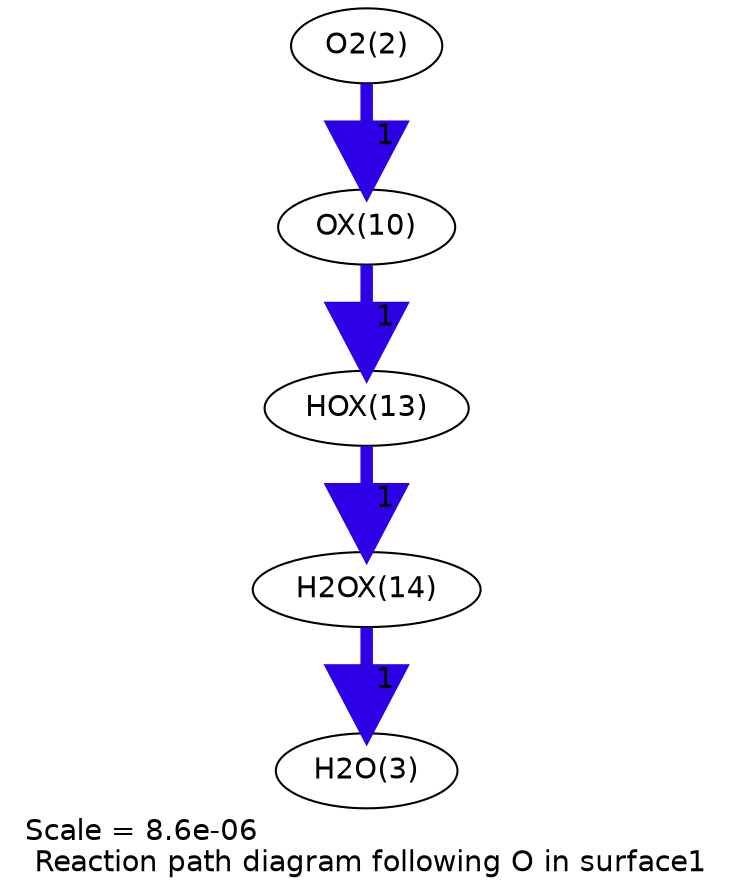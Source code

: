 digraph reaction_paths {
center=1;
s3 -> s13[fontname="Helvetica", penwidth=6, arrowsize=3, color="0.7, 1.5, 0.9"
, label=" 1"];
s13 -> s14[fontname="Helvetica", penwidth=6, arrowsize=3, color="0.7, 1.5, 0.9"
, label=" 1"];
s14 -> s15[fontname="Helvetica", penwidth=6, arrowsize=3, color="0.7, 1.5, 0.9"
, label=" 1"];
s15 -> s4[fontname="Helvetica", penwidth=6, arrowsize=3, color="0.7, 1.5, 0.9"
, label=" 1"];
s3 [ fontname="Helvetica", label="O2(2)"];
s4 [ fontname="Helvetica", label="H2O(3)"];
s13 [ fontname="Helvetica", label="OX(10)"];
s14 [ fontname="Helvetica", label="HOX(13)"];
s15 [ fontname="Helvetica", label="H2OX(14)"];
 label = "Scale = 8.6e-06\l Reaction path diagram following O in surface1";
 fontname = "Helvetica";
}
